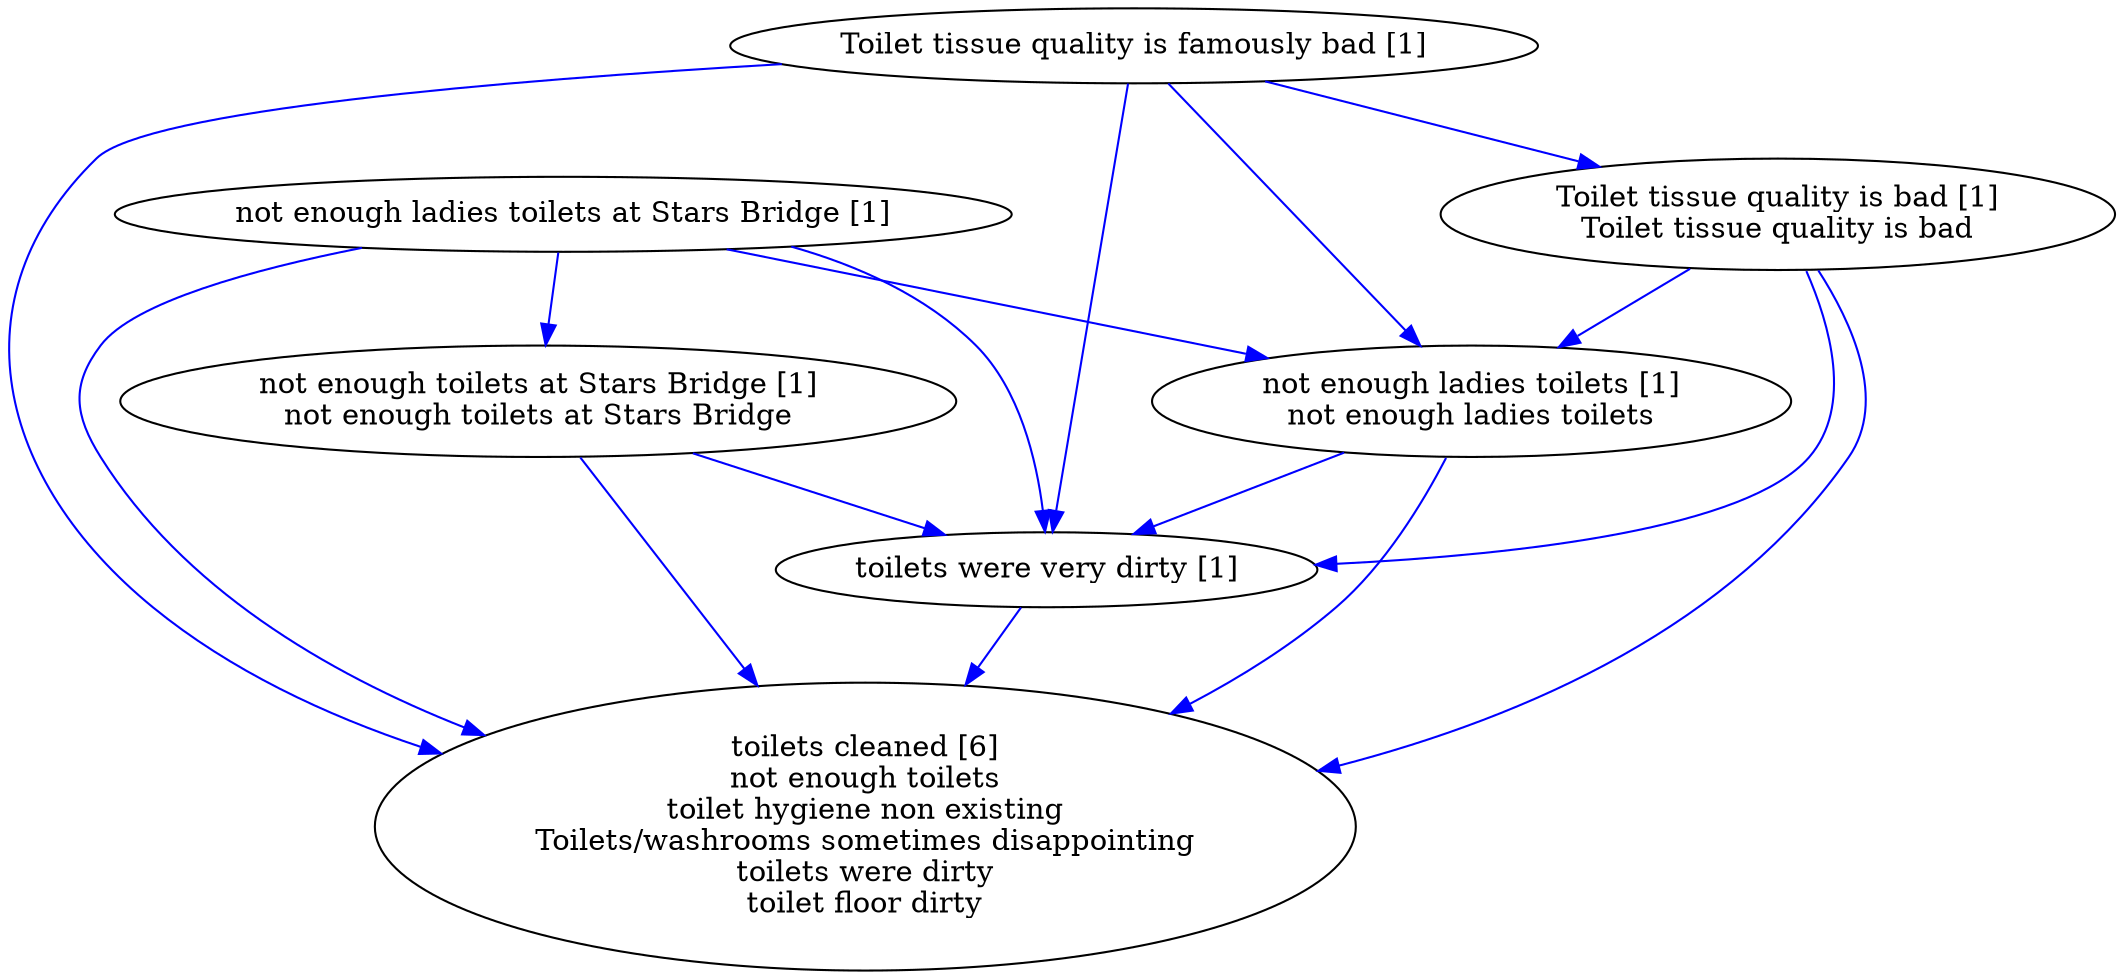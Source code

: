 digraph collapsedGraph {
"toilets cleaned [6]\nnot enough toilets\ntoilet hygiene non existing\nToilets/washrooms sometimes disappointing\ntoilets were dirty\ntoilet floor dirty""Toilet tissue quality is famously bad [1]""Toilet tissue quality is bad [1]\nToilet tissue quality is bad""not enough ladies toilets at Stars Bridge [1]""not enough toilets at Stars Bridge [1]\nnot enough toilets at Stars Bridge""not enough ladies toilets [1]\nnot enough ladies toilets""toilets were very dirty [1]""Toilet tissue quality is famously bad [1]" -> "toilets cleaned [6]\nnot enough toilets\ntoilet hygiene non existing\nToilets/washrooms sometimes disappointing\ntoilets were dirty\ntoilet floor dirty" [color=blue]
"Toilet tissue quality is bad [1]\nToilet tissue quality is bad" -> "toilets were very dirty [1]" [color=blue]
"not enough ladies toilets [1]\nnot enough ladies toilets" -> "toilets cleaned [6]\nnot enough toilets\ntoilet hygiene non existing\nToilets/washrooms sometimes disappointing\ntoilets were dirty\ntoilet floor dirty" [color=blue]
"Toilet tissue quality is bad [1]\nToilet tissue quality is bad" -> "not enough ladies toilets [1]\nnot enough ladies toilets" [color=blue]
"not enough ladies toilets [1]\nnot enough ladies toilets" -> "toilets were very dirty [1]" [color=blue]
"toilets were very dirty [1]" -> "toilets cleaned [6]\nnot enough toilets\ntoilet hygiene non existing\nToilets/washrooms sometimes disappointing\ntoilets were dirty\ntoilet floor dirty" [color=blue]
"not enough ladies toilets at Stars Bridge [1]" -> "toilets were very dirty [1]" [color=blue]
"Toilet tissue quality is bad [1]\nToilet tissue quality is bad" -> "toilets cleaned [6]\nnot enough toilets\ntoilet hygiene non existing\nToilets/washrooms sometimes disappointing\ntoilets were dirty\ntoilet floor dirty" [color=blue]
"Toilet tissue quality is famously bad [1]" -> "toilets were very dirty [1]" [color=blue]
"Toilet tissue quality is famously bad [1]" -> "not enough ladies toilets [1]\nnot enough ladies toilets" [color=blue]
"not enough toilets at Stars Bridge [1]\nnot enough toilets at Stars Bridge" -> "toilets were very dirty [1]" [color=blue]
"not enough toilets at Stars Bridge [1]\nnot enough toilets at Stars Bridge" -> "toilets cleaned [6]\nnot enough toilets\ntoilet hygiene non existing\nToilets/washrooms sometimes disappointing\ntoilets were dirty\ntoilet floor dirty" [color=blue]
"not enough ladies toilets at Stars Bridge [1]" -> "toilets cleaned [6]\nnot enough toilets\ntoilet hygiene non existing\nToilets/washrooms sometimes disappointing\ntoilets were dirty\ntoilet floor dirty" [color=blue]
"Toilet tissue quality is famously bad [1]" -> "Toilet tissue quality is bad [1]\nToilet tissue quality is bad" [color=blue]
"not enough ladies toilets at Stars Bridge [1]" -> "not enough toilets at Stars Bridge [1]\nnot enough toilets at Stars Bridge" [color=blue]
"not enough ladies toilets at Stars Bridge [1]" -> "not enough ladies toilets [1]\nnot enough ladies toilets" [color=blue]
}